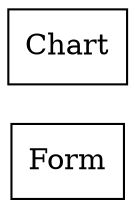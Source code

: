 strict digraph class_diagram {
  rankdir=LR;
  Form[
    label="Form",
    URL="Form.html",
    tooltip="com.idescn.data.Form",
    shape="record"
  ];
  Chart[
    label="Chart",
    URL="Chart.html",
    tooltip="com.idescn.data.Chart",
    shape="record"
  ];
}
